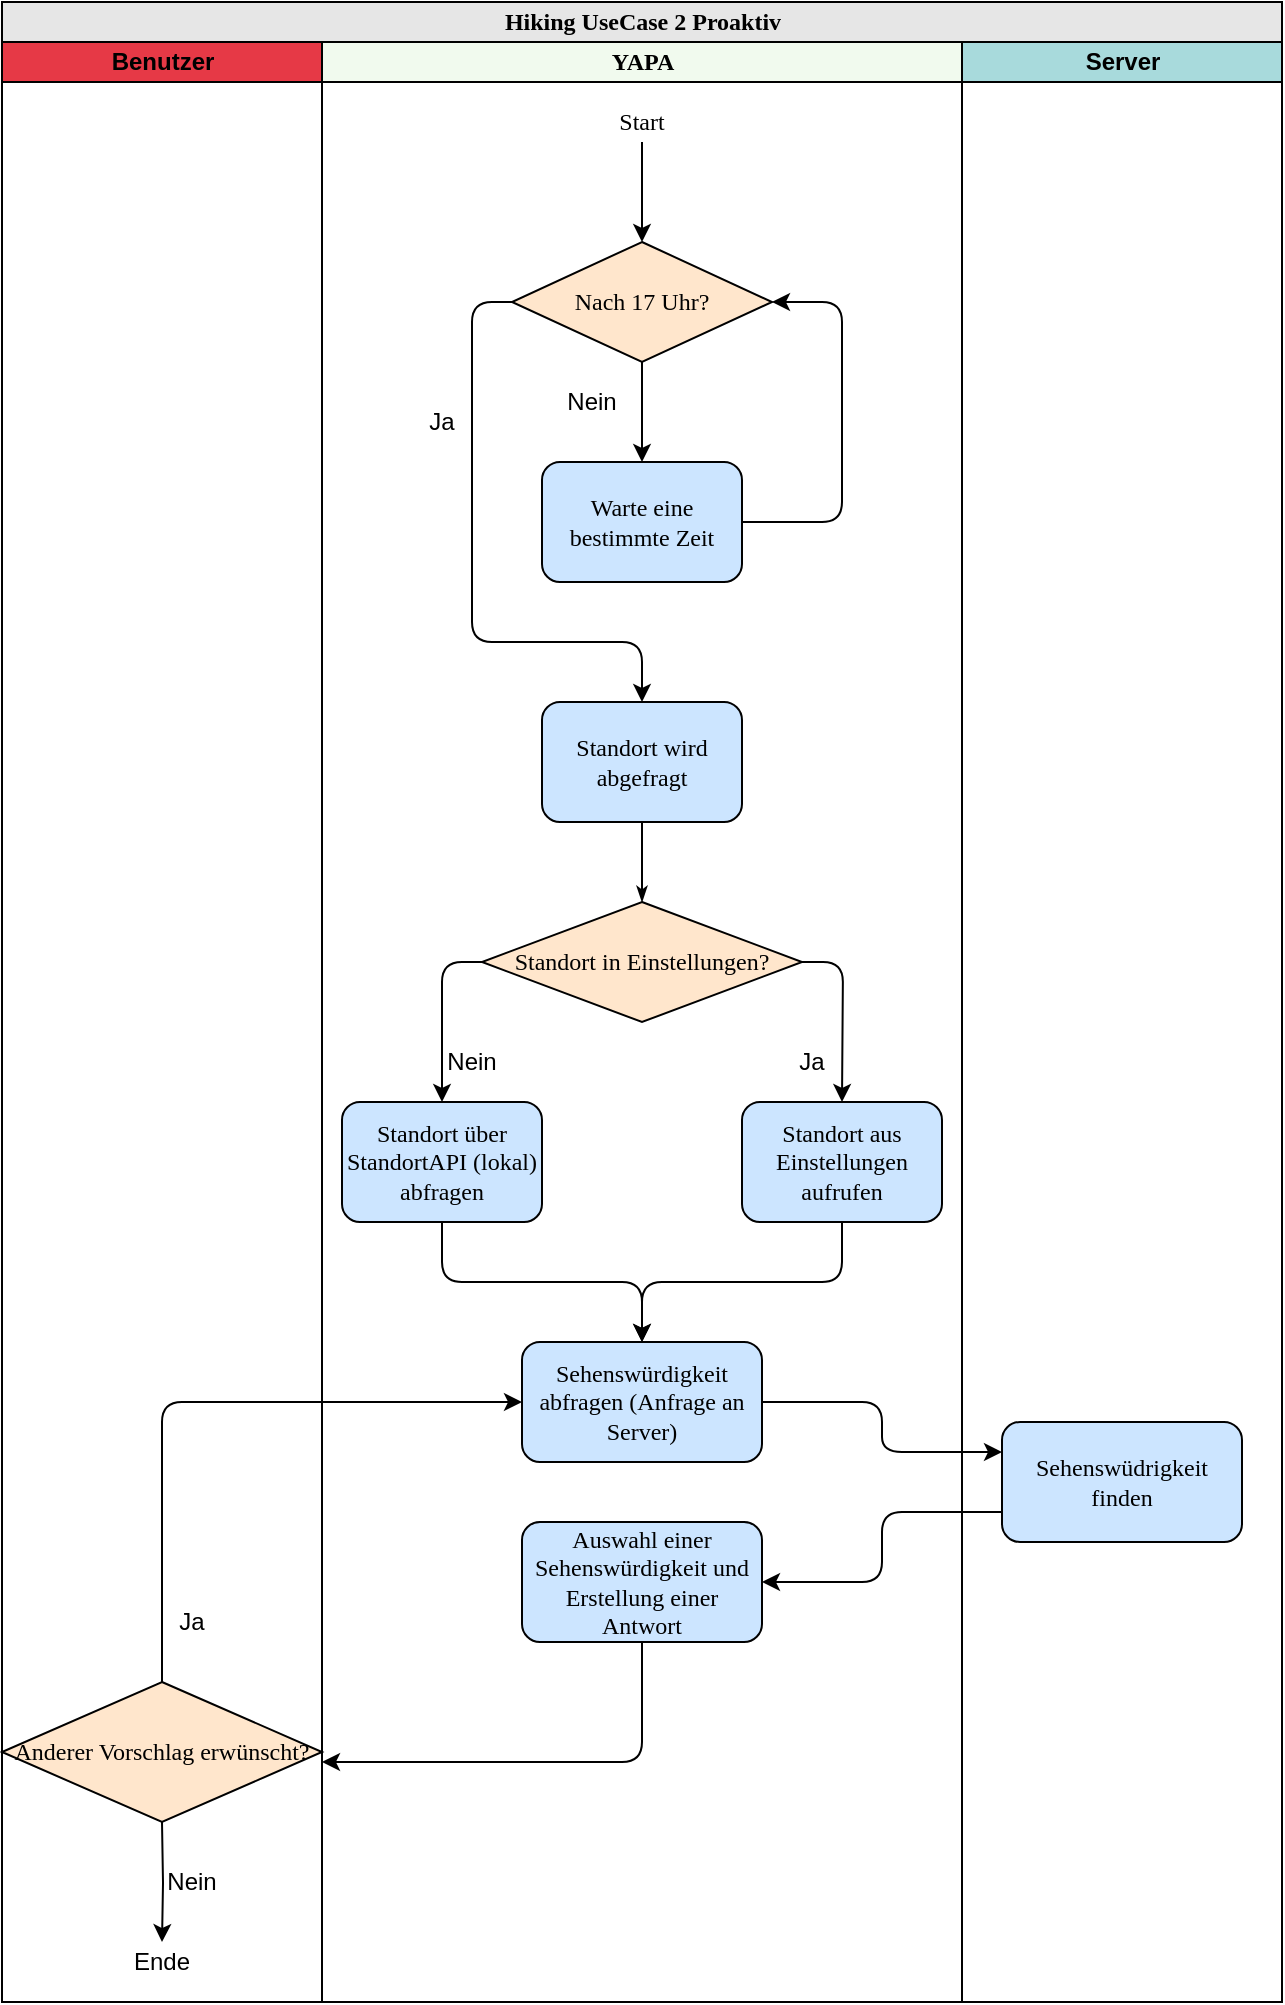 <mxfile version="14.1.8" type="device"><diagram name="Page-1" id="74e2e168-ea6b-b213-b513-2b3c1d86103e"><mxGraphModel dx="782" dy="766" grid="1" gridSize="10" guides="1" tooltips="1" connect="1" arrows="1" fold="1" page="1" pageScale="1" pageWidth="1100" pageHeight="850" background="#ffffff" math="0" shadow="0"><root><mxCell id="0"/><mxCell id="1" parent="0"/><mxCell id="ustGzSRpLZlBGzbSC_7N-33" value="&lt;font style=&quot;font-size: 12px&quot;&gt;Hiking UseCase 2 Proaktiv&lt;/font&gt;" style="swimlane;html=1;childLayout=stackLayout;startSize=20;rounded=0;shadow=0;labelBackgroundColor=none;strokeWidth=1;fontFamily=Verdana;fontSize=8;align=center;fillColor=#E6E6E6;" parent="1" vertex="1"><mxGeometry x="70" y="40" width="640" height="1000" as="geometry"/></mxCell><mxCell id="ustGzSRpLZlBGzbSC_7N-34" value="Benutzer" style="swimlane;html=1;startSize=20;fillColor=#E63946;" parent="ustGzSRpLZlBGzbSC_7N-33" vertex="1"><mxGeometry y="20" width="160" height="980" as="geometry"/></mxCell><mxCell id="ustGzSRpLZlBGzbSC_7N-79" value="Anderer Vorschlag erwünscht?" style="rhombus;whiteSpace=wrap;html=1;rounded=0;shadow=0;labelBackgroundColor=none;strokeWidth=1;fontFamily=Verdana;fontSize=12;align=center;fillColor=#FFE6CC;" parent="ustGzSRpLZlBGzbSC_7N-34" vertex="1"><mxGeometry y="820" width="160" height="70" as="geometry"/></mxCell><mxCell id="ustGzSRpLZlBGzbSC_7N-85" value="Ja" style="text;html=1;strokeColor=none;fillColor=none;align=center;verticalAlign=middle;whiteSpace=wrap;rounded=0;fontSize=12;" parent="ustGzSRpLZlBGzbSC_7N-34" vertex="1"><mxGeometry x="80" y="780" width="30" height="20" as="geometry"/></mxCell><mxCell id="ustGzSRpLZlBGzbSC_7N-41" style="edgeStyle=orthogonalEdgeStyle;rounded=1;orthogonalLoop=1;jettySize=auto;html=1;entryX=0;entryY=0.25;entryDx=0;entryDy=0;fontSize=12;" parent="ustGzSRpLZlBGzbSC_7N-33" source="ustGzSRpLZlBGzbSC_7N-53" target="ustGzSRpLZlBGzbSC_7N-73" edge="1"><mxGeometry relative="1" as="geometry"/></mxCell><mxCell id="ustGzSRpLZlBGzbSC_7N-42" style="edgeStyle=orthogonalEdgeStyle;rounded=1;orthogonalLoop=1;jettySize=auto;html=1;exitX=0;exitY=0.75;exitDx=0;exitDy=0;fontSize=12;" parent="ustGzSRpLZlBGzbSC_7N-33" source="ustGzSRpLZlBGzbSC_7N-73" target="ustGzSRpLZlBGzbSC_7N-55" edge="1"><mxGeometry relative="1" as="geometry"/></mxCell><mxCell id="ustGzSRpLZlBGzbSC_7N-44" value="&lt;font face=&quot;Verdana&quot;&gt;YAPA&lt;/font&gt;" style="swimlane;html=1;startSize=20;fillColor=#F1FAEE;" parent="ustGzSRpLZlBGzbSC_7N-33" vertex="1"><mxGeometry x="160" y="20" width="320" height="980" as="geometry"/></mxCell><mxCell id="ustGzSRpLZlBGzbSC_7N-45" value="&lt;font style=&quot;font-size: 12px&quot;&gt;Standort wird abgefragt&lt;/font&gt;" style="rounded=1;whiteSpace=wrap;html=1;shadow=0;labelBackgroundColor=none;strokeWidth=1;fontFamily=Verdana;fontSize=8;align=center;fillColor=#CCE5FF;" parent="ustGzSRpLZlBGzbSC_7N-44" vertex="1"><mxGeometry x="110" y="330" width="100" height="60" as="geometry"/></mxCell><mxCell id="ustGzSRpLZlBGzbSC_7N-46" style="edgeStyle=orthogonalEdgeStyle;rounded=1;orthogonalLoop=1;jettySize=auto;html=1;exitX=0;exitY=0.5;exitDx=0;exitDy=0;" parent="ustGzSRpLZlBGzbSC_7N-44" source="ustGzSRpLZlBGzbSC_7N-48" edge="1"><mxGeometry relative="1" as="geometry"><mxPoint x="60" y="530" as="targetPoint"/></mxGeometry></mxCell><mxCell id="ustGzSRpLZlBGzbSC_7N-47" style="edgeStyle=orthogonalEdgeStyle;rounded=1;orthogonalLoop=1;jettySize=auto;html=1;exitX=1;exitY=0.5;exitDx=0;exitDy=0;" parent="ustGzSRpLZlBGzbSC_7N-44" source="ustGzSRpLZlBGzbSC_7N-48" edge="1"><mxGeometry relative="1" as="geometry"><mxPoint x="260" y="530" as="targetPoint"/></mxGeometry></mxCell><mxCell id="ustGzSRpLZlBGzbSC_7N-48" value="Standort in Einstellungen?" style="rhombus;whiteSpace=wrap;html=1;rounded=0;shadow=0;labelBackgroundColor=none;strokeWidth=1;fontFamily=Verdana;fontSize=12;align=center;fillColor=#FFE6CC;" parent="ustGzSRpLZlBGzbSC_7N-44" vertex="1"><mxGeometry x="80" y="430" width="160" height="60" as="geometry"/></mxCell><mxCell id="ustGzSRpLZlBGzbSC_7N-49" style="edgeStyle=orthogonalEdgeStyle;rounded=1;html=1;labelBackgroundColor=none;startArrow=none;startFill=0;startSize=5;endArrow=classicThin;endFill=1;endSize=5;jettySize=auto;orthogonalLoop=1;strokeWidth=1;fontFamily=Verdana;fontSize=8;entryX=0.5;entryY=0;entryDx=0;entryDy=0;" parent="ustGzSRpLZlBGzbSC_7N-44" source="ustGzSRpLZlBGzbSC_7N-45" target="ustGzSRpLZlBGzbSC_7N-48" edge="1"><mxGeometry relative="1" as="geometry"><Array as="points"><mxPoint x="160" y="415"/><mxPoint x="160" y="440"/></Array><mxPoint x="-90" y="415" as="targetPoint"/></mxGeometry></mxCell><mxCell id="ustGzSRpLZlBGzbSC_7N-50" style="edgeStyle=orthogonalEdgeStyle;rounded=1;orthogonalLoop=1;jettySize=auto;html=1;fontSize=12;" parent="ustGzSRpLZlBGzbSC_7N-44" target="ustGzSRpLZlBGzbSC_7N-53" edge="1"><mxGeometry relative="1" as="geometry"><Array as="points"><mxPoint x="60" y="620"/><mxPoint x="160" y="620"/></Array><mxPoint x="60" y="590" as="sourcePoint"/></mxGeometry></mxCell><mxCell id="ustGzSRpLZlBGzbSC_7N-51" value="&lt;font style=&quot;font-size: 12px&quot;&gt;Standort über StandortAPI (lokal) abfragen&lt;/font&gt;" style="rounded=1;whiteSpace=wrap;html=1;shadow=0;labelBackgroundColor=none;strokeWidth=1;fontFamily=Verdana;fontSize=8;align=center;fillColor=#CCE5FF;" parent="ustGzSRpLZlBGzbSC_7N-44" vertex="1"><mxGeometry x="10" y="530" width="100" height="60" as="geometry"/></mxCell><mxCell id="ustGzSRpLZlBGzbSC_7N-52" value="&lt;font style=&quot;font-size: 12px&quot;&gt;Standort aus Einstellungen aufrufen&lt;/font&gt;" style="rounded=1;whiteSpace=wrap;html=1;shadow=0;labelBackgroundColor=none;strokeWidth=1;fontFamily=Verdana;fontSize=8;align=center;fillColor=#CCE5FF;" parent="ustGzSRpLZlBGzbSC_7N-44" vertex="1"><mxGeometry x="210" y="530" width="100" height="60" as="geometry"/></mxCell><mxCell id="ustGzSRpLZlBGzbSC_7N-53" value="&lt;font style=&quot;font-size: 12px&quot;&gt;Sehenswürdigkeit abfragen (Anfrage an Server)&lt;/font&gt;" style="rounded=1;whiteSpace=wrap;html=1;shadow=0;labelBackgroundColor=none;strokeWidth=1;fontFamily=Verdana;fontSize=8;align=center;fillColor=#CCE5FF;" parent="ustGzSRpLZlBGzbSC_7N-44" vertex="1"><mxGeometry x="100" y="650" width="120" height="60" as="geometry"/></mxCell><mxCell id="ustGzSRpLZlBGzbSC_7N-54" style="edgeStyle=orthogonalEdgeStyle;rounded=1;orthogonalLoop=1;jettySize=auto;html=1;fontSize=12;exitX=0.5;exitY=1;exitDx=0;exitDy=0;" parent="ustGzSRpLZlBGzbSC_7N-44" target="ustGzSRpLZlBGzbSC_7N-53" edge="1"><mxGeometry relative="1" as="geometry"><mxPoint x="160" y="650" as="targetPoint"/><Array as="points"><mxPoint x="260" y="620"/><mxPoint x="160" y="620"/></Array><mxPoint x="260" y="590" as="sourcePoint"/></mxGeometry></mxCell><mxCell id="ustGzSRpLZlBGzbSC_7N-55" value="&lt;font style=&quot;font-size: 12px&quot;&gt;Auswahl einer Sehenswürdigkeit und Erstellung einer Antwort&lt;/font&gt;" style="rounded=1;whiteSpace=wrap;html=1;shadow=0;labelBackgroundColor=none;strokeWidth=1;fontFamily=Verdana;fontSize=8;align=center;fillColor=#CCE5FF;" parent="ustGzSRpLZlBGzbSC_7N-44" vertex="1"><mxGeometry x="100" y="740" width="120" height="60" as="geometry"/></mxCell><mxCell id="ustGzSRpLZlBGzbSC_7N-59" style="edgeStyle=orthogonalEdgeStyle;rounded=1;orthogonalLoop=1;jettySize=auto;html=1;exitX=0.5;exitY=1;exitDx=0;exitDy=0;fontSize=12;" parent="ustGzSRpLZlBGzbSC_7N-44" source="ustGzSRpLZlBGzbSC_7N-60" target="ustGzSRpLZlBGzbSC_7N-63" edge="1"><mxGeometry relative="1" as="geometry"/></mxCell><mxCell id="ustGzSRpLZlBGzbSC_7N-60" value="&lt;font face=&quot;Verdana&quot;&gt;Start&lt;/font&gt;" style="text;html=1;strokeColor=none;fillColor=none;align=center;verticalAlign=middle;whiteSpace=wrap;rounded=0;" parent="ustGzSRpLZlBGzbSC_7N-44" vertex="1"><mxGeometry x="140" y="30" width="40" height="20" as="geometry"/></mxCell><mxCell id="ustGzSRpLZlBGzbSC_7N-61" style="edgeStyle=orthogonalEdgeStyle;rounded=1;orthogonalLoop=1;jettySize=auto;html=1;exitX=0;exitY=0.5;exitDx=0;exitDy=0;entryX=0.5;entryY=0;entryDx=0;entryDy=0;fontSize=12;" parent="ustGzSRpLZlBGzbSC_7N-44" source="ustGzSRpLZlBGzbSC_7N-63" target="ustGzSRpLZlBGzbSC_7N-45" edge="1"><mxGeometry relative="1" as="geometry"><Array as="points"><mxPoint x="75" y="130"/><mxPoint x="75" y="300"/><mxPoint x="160" y="300"/></Array></mxGeometry></mxCell><mxCell id="ustGzSRpLZlBGzbSC_7N-62" style="edgeStyle=orthogonalEdgeStyle;rounded=1;orthogonalLoop=1;jettySize=auto;html=1;exitX=0.5;exitY=1;exitDx=0;exitDy=0;fontSize=12;entryX=0.5;entryY=0;entryDx=0;entryDy=0;" parent="ustGzSRpLZlBGzbSC_7N-44" source="ustGzSRpLZlBGzbSC_7N-63" target="ustGzSRpLZlBGzbSC_7N-76" edge="1"><mxGeometry relative="1" as="geometry"><Array as="points"><mxPoint x="160" y="160"/><mxPoint x="160" y="160"/></Array><mxPoint x="300" y="200" as="targetPoint"/></mxGeometry></mxCell><mxCell id="ustGzSRpLZlBGzbSC_7N-63" value="Nach 17 Uhr?" style="rhombus;whiteSpace=wrap;html=1;rounded=0;shadow=0;labelBackgroundColor=none;strokeWidth=1;fontFamily=Verdana;fontSize=12;align=center;fillColor=#FFE6CC;" parent="ustGzSRpLZlBGzbSC_7N-44" vertex="1"><mxGeometry x="95" y="100" width="130" height="60" as="geometry"/></mxCell><mxCell id="ustGzSRpLZlBGzbSC_7N-67" value="&lt;div&gt;Nein&lt;/div&gt;" style="text;html=1;strokeColor=none;fillColor=none;align=center;verticalAlign=middle;whiteSpace=wrap;rounded=0;fontSize=12;" parent="ustGzSRpLZlBGzbSC_7N-44" vertex="1"><mxGeometry x="120" y="170" width="30" height="20" as="geometry"/></mxCell><mxCell id="ustGzSRpLZlBGzbSC_7N-68" value="&lt;div&gt;Nein&lt;/div&gt;" style="text;html=1;strokeColor=none;fillColor=none;align=center;verticalAlign=middle;whiteSpace=wrap;rounded=0;fontSize=12;" parent="ustGzSRpLZlBGzbSC_7N-44" vertex="1"><mxGeometry x="60" y="500" width="30" height="20" as="geometry"/></mxCell><mxCell id="ustGzSRpLZlBGzbSC_7N-69" value="Ja" style="text;html=1;strokeColor=none;fillColor=none;align=center;verticalAlign=middle;whiteSpace=wrap;rounded=0;fontSize=12;" parent="ustGzSRpLZlBGzbSC_7N-44" vertex="1"><mxGeometry x="45" y="180" width="30" height="20" as="geometry"/></mxCell><mxCell id="ustGzSRpLZlBGzbSC_7N-70" value="Ja" style="text;html=1;strokeColor=none;fillColor=none;align=center;verticalAlign=middle;whiteSpace=wrap;rounded=0;fontSize=12;" parent="ustGzSRpLZlBGzbSC_7N-44" vertex="1"><mxGeometry x="230" y="500" width="30" height="20" as="geometry"/></mxCell><mxCell id="ustGzSRpLZlBGzbSC_7N-76" value="&lt;font style=&quot;font-size: 12px&quot;&gt;Warte eine bestimmte Zeit&lt;/font&gt;" style="rounded=1;whiteSpace=wrap;html=1;shadow=0;labelBackgroundColor=none;strokeWidth=1;fontFamily=Verdana;fontSize=8;align=center;fillColor=#CCE5FF;" parent="ustGzSRpLZlBGzbSC_7N-44" vertex="1"><mxGeometry x="110" y="210" width="100" height="60" as="geometry"/></mxCell><mxCell id="ustGzSRpLZlBGzbSC_7N-78" style="edgeStyle=orthogonalEdgeStyle;rounded=1;orthogonalLoop=1;jettySize=auto;html=1;exitX=1;exitY=0.5;exitDx=0;exitDy=0;fontSize=12;entryX=1;entryY=0.5;entryDx=0;entryDy=0;" parent="ustGzSRpLZlBGzbSC_7N-44" source="ustGzSRpLZlBGzbSC_7N-76" target="ustGzSRpLZlBGzbSC_7N-63" edge="1"><mxGeometry relative="1" as="geometry"><Array as="points"><mxPoint x="260" y="240"/><mxPoint x="260" y="130"/></Array><mxPoint x="170" y="170" as="sourcePoint"/><mxPoint x="170" y="220" as="targetPoint"/></mxGeometry></mxCell><mxCell id="ustGzSRpLZlBGzbSC_7N-72" value="Server" style="swimlane;html=1;startSize=20;fillColor=#A8DADC;" parent="ustGzSRpLZlBGzbSC_7N-33" vertex="1"><mxGeometry x="480" y="20" width="160" height="980" as="geometry"/></mxCell><mxCell id="ustGzSRpLZlBGzbSC_7N-73" value="&lt;font style=&quot;font-size: 12px&quot;&gt;Sehenswüdrigkeit finden&lt;br&gt;&lt;/font&gt;" style="rounded=1;whiteSpace=wrap;html=1;shadow=0;labelBackgroundColor=none;strokeWidth=1;fontFamily=Verdana;fontSize=8;align=center;fillColor=#CCE5FF;" parent="ustGzSRpLZlBGzbSC_7N-72" vertex="1"><mxGeometry x="20" y="690" width="120" height="60" as="geometry"/></mxCell><mxCell id="ustGzSRpLZlBGzbSC_7N-80" style="edgeStyle=orthogonalEdgeStyle;rounded=1;orthogonalLoop=1;jettySize=auto;html=1;exitX=0.5;exitY=1;exitDx=0;exitDy=0;fontSize=12;" parent="ustGzSRpLZlBGzbSC_7N-33" source="ustGzSRpLZlBGzbSC_7N-55" edge="1"><mxGeometry relative="1" as="geometry"><mxPoint x="320" y="760" as="sourcePoint"/><mxPoint x="160" y="880" as="targetPoint"/><Array as="points"><mxPoint x="320" y="880"/></Array></mxGeometry></mxCell><mxCell id="ustGzSRpLZlBGzbSC_7N-81" style="edgeStyle=orthogonalEdgeStyle;rounded=1;orthogonalLoop=1;jettySize=auto;html=1;fontSize=12;entryX=0;entryY=0.5;entryDx=0;entryDy=0;exitX=0.5;exitY=0;exitDx=0;exitDy=0;" parent="ustGzSRpLZlBGzbSC_7N-33" edge="1" target="ustGzSRpLZlBGzbSC_7N-53" source="ustGzSRpLZlBGzbSC_7N-79"><mxGeometry relative="1" as="geometry"><mxPoint x="210" y="985" as="sourcePoint"/><mxPoint x="400" y="890" as="targetPoint"/></mxGeometry></mxCell><mxCell id="ustGzSRpLZlBGzbSC_7N-82" style="edgeStyle=orthogonalEdgeStyle;rounded=0;orthogonalLoop=1;jettySize=auto;html=1;exitX=0.5;exitY=1;exitDx=0;exitDy=0;fontSize=12;entryX=0.5;entryY=0;entryDx=0;entryDy=0;" parent="1" target="ustGzSRpLZlBGzbSC_7N-83" edge="1"><mxGeometry relative="1" as="geometry"><mxPoint x="150" y="950" as="sourcePoint"/><mxPoint x="80" y="930" as="targetPoint"/></mxGeometry></mxCell><mxCell id="ustGzSRpLZlBGzbSC_7N-83" value="Ende" style="text;html=1;strokeColor=none;fillColor=none;align=center;verticalAlign=middle;whiteSpace=wrap;rounded=0;" parent="1" vertex="1"><mxGeometry x="130" y="1010" width="40" height="20" as="geometry"/></mxCell><mxCell id="ustGzSRpLZlBGzbSC_7N-84" value="Nein" style="text;html=1;strokeColor=none;fillColor=none;align=center;verticalAlign=middle;whiteSpace=wrap;rounded=0;fontSize=12;" parent="1" vertex="1"><mxGeometry x="150" y="970" width="30" height="20" as="geometry"/></mxCell></root></mxGraphModel></diagram></mxfile>